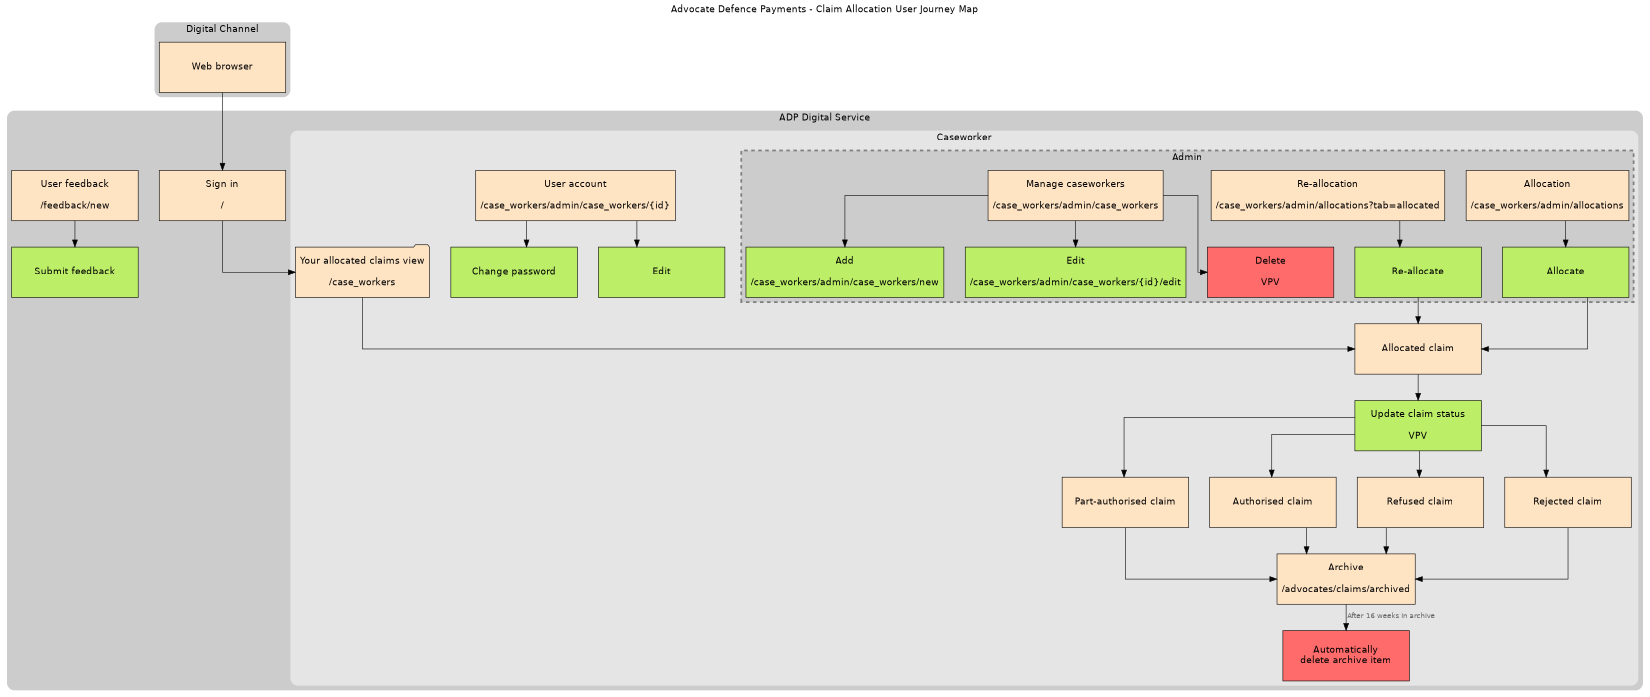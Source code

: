 digraph CLA_User_Journey {
	compound 	= true
	labelloc 	= t
	ordering 	= out
	splines 	= ortho
	nodesep		= .5
	ranksep 	= .3

	label 		= "Advocate Defence Payments - Claim Allocation User Journey Map"
	fontsize	= 16
	size 		= "11x8"

	graph  [ style="rounded, filled" fillcolor=grey80 fontname=Helvetica penwidth=0 ]
	node   [ shape=box style=filled fillcolor=bisque fontname=Helvetica fontsize=16 height=1.2 width=3 ]
	edge   [ minlen=2 arrowsize=1.2 fontname=Helvetica fontsize=12 fontcolor=grey40 ]

	subgraph cluster_digital_channel {
		label="Digital Channel"

		browser [ label = "Web browser" ]
	}

	subgraph cluster_adp_digital_service {
		label="ADP Digital Service"

		sign_in [ label="Sign in\n\n/" ]

		feedback [ label="User feedback\n\n/feedback/new" ]
		feedback_submitted [ label="Submit feedback" fillcolor=darkolivegreen2 ]

		feedback -> feedback_submitted

		subgraph logged_in {
			label="User logged in"
			fillcolor=grey90

			subgraph cluster_caseworker {
				label="Caseworker"

				claims [ label="Your allocated claims view\n\n/case_workers" shape="folder" ]
				allocated_claim [ label="Allocated claim" ]
				part_authorised_claim [ label="Part-authorised claim" ]
				authorised_claim [ label="Authorised claim" ]
				refused_claim [ label="Refused claim" ]
				rejected_claim [ label="Rejected claim" ]
				update_claim [ label="Update claim status\n\nVPV" fillcolor=darkolivegreen2 ]
				account [ label="User account\n\n/case_workers/admin/case_workers/{id}" ]

				account -> {
					edit [ label="Edit" fillcolor=darkolivegreen2 ]
					change_password [ label="Change password" fillcolor=darkolivegreen2 ]
				}

				archive [ label="Archive\n\n/advocates/claims/archived" ]
				delete_archive [ label="Automatically\ndelete archive item"  fillcolor=indianred1 ]

				subgraph cluster_caseworker_admin {
					label="Admin"
					fillcolor=grey80
					penwidth=3
					color=gray50
					style="filled,dashed"

					allocation [ label="Allocation\n\n/case_workers/admin/allocations" ]
					reallocation [ label="Re-allocation\n\n/case_workers/admin/allocations?tab=allocated" ]
					manage_caseworkers [ label="Manage caseworkers\n\n/case_workers/admin/case_workers" ]

					# Admin connections
					manage_caseworkers -> {
						add_caseworker [ label="Add\n\n/case_workers/admin/case_workers/new" fillcolor=darkolivegreen2 ]
						edit_caseworker [ label="Edit\n\n/case_workers/admin/case_workers/{id}/edit" fillcolor=darkolivegreen2 ]
						delete_caseworker [ label="Delete\n\nVPV" fillcolor=indianred1 ]
					}

					allocation -> {
						allocate_claim [ label="Allocate" fillcolor=darkolivegreen2 ]
					}
					reallocation -> {
						reallocate_claim [ label="Re-allocate" fillcolor=darkolivegreen2 ]
					}
				}
			}
		}
	}

	browser -> sign_in -> claims -> allocated_claim -> update_claim

	{ allocate_claim, reallocate_claim } -> allocated_claim

	update_claim -> {
		part_authorised_claim
		authorised_claim
		refused_claim
		rejected_claim
	} -> archive

	archive -> delete_archive [ taillabel="After 16 weeks in archive" labeldistance="8" labelangle="75" ]
}
